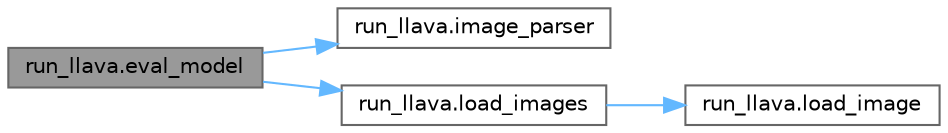 digraph "run_llava.eval_model"
{
 // LATEX_PDF_SIZE
  bgcolor="transparent";
  edge [fontname=Helvetica,fontsize=10,labelfontname=Helvetica,labelfontsize=10];
  node [fontname=Helvetica,fontsize=10,shape=box,height=0.2,width=0.4];
  rankdir="LR";
  Node1 [id="Node000001",label="run_llava.eval_model",height=0.2,width=0.4,color="gray40", fillcolor="grey60", style="filled", fontcolor="black",tooltip=" "];
  Node1 -> Node2 [id="edge1_Node000001_Node000002",color="steelblue1",style="solid",tooltip=" "];
  Node2 [id="Node000002",label="run_llava.image_parser",height=0.2,width=0.4,color="grey40", fillcolor="white", style="filled",URL="$namespacerun__llava.html#a1a9fa4d532f496e027c2fd41d4ea396a",tooltip=" "];
  Node1 -> Node3 [id="edge2_Node000001_Node000003",color="steelblue1",style="solid",tooltip=" "];
  Node3 [id="Node000003",label="run_llava.load_images",height=0.2,width=0.4,color="grey40", fillcolor="white", style="filled",URL="$namespacerun__llava.html#a9fe46554dac093cad50d5698fe44f00b",tooltip=" "];
  Node3 -> Node4 [id="edge3_Node000003_Node000004",color="steelblue1",style="solid",tooltip=" "];
  Node4 [id="Node000004",label="run_llava.load_image",height=0.2,width=0.4,color="grey40", fillcolor="white", style="filled",URL="$namespacerun__llava.html#a4520023ea63a4c31df6ba02451d285d4",tooltip=" "];
}
